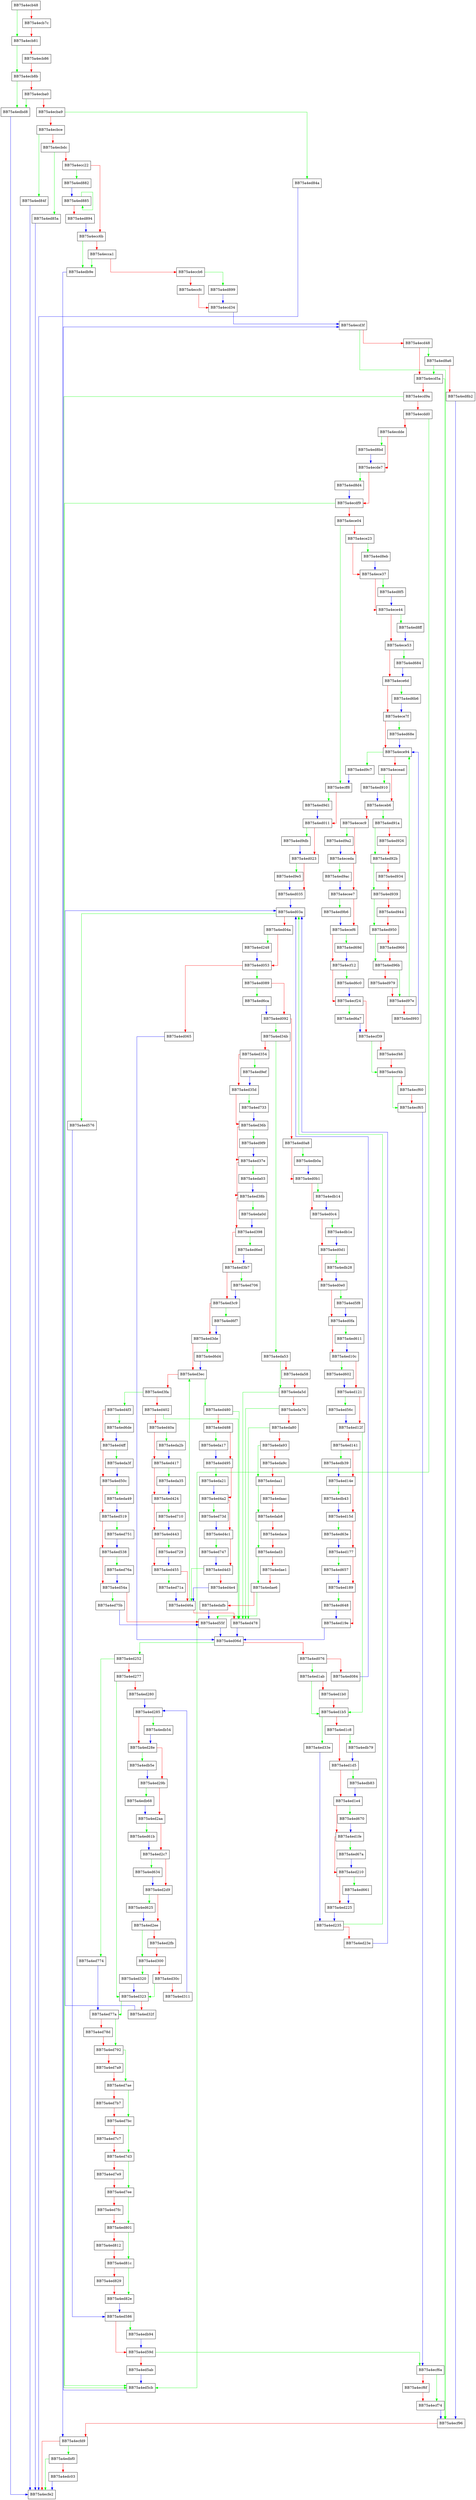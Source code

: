 digraph UfsReverseFind {
  node [shape="box"];
  graph [splines=ortho];
  BB75a4ecb48 -> BB75a4ecb81 [color="green"];
  BB75a4ecb48 -> BB75a4ecb7c [color="red"];
  BB75a4ecb7c -> BB75a4ecb81 [color="red"];
  BB75a4ecb81 -> BB75a4ecb8b [color="green"];
  BB75a4ecb81 -> BB75a4ecb86 [color="red"];
  BB75a4ecb86 -> BB75a4ecb8b [color="red"];
  BB75a4ecb8b -> BB75a4edbd8 [color="green"];
  BB75a4ecb8b -> BB75a4ecba0 [color="red"];
  BB75a4ecba0 -> BB75a4edbd8 [color="green"];
  BB75a4ecba0 -> BB75a4ecba9 [color="red"];
  BB75a4ecba9 -> BB75a4ed84a [color="green"];
  BB75a4ecba9 -> BB75a4ecbce [color="red"];
  BB75a4ecbce -> BB75a4ed84f [color="green"];
  BB75a4ecbce -> BB75a4ecbdc [color="red"];
  BB75a4ecbdc -> BB75a4ed85a [color="green"];
  BB75a4ecbdc -> BB75a4ecc22 [color="red"];
  BB75a4ecc22 -> BB75a4ed882 [color="green"];
  BB75a4ecc22 -> BB75a4ecc6b [color="red"];
  BB75a4ecc6b -> BB75a4edb9e [color="green"];
  BB75a4ecc6b -> BB75a4ecca1 [color="red"];
  BB75a4ecca1 -> BB75a4edb9e [color="green"];
  BB75a4ecca1 -> BB75a4eccb6 [color="red"];
  BB75a4eccb6 -> BB75a4ed899 [color="green"];
  BB75a4eccb6 -> BB75a4eccfc [color="red"];
  BB75a4eccfc -> BB75a4ecd34 [color="red"];
  BB75a4ecd34 -> BB75a4ecd3f [color="blue"];
  BB75a4ecd3f -> BB75a4ecf96 [color="green"];
  BB75a4ecd3f -> BB75a4ecd48 [color="red"];
  BB75a4ecd48 -> BB75a4ed8a6 [color="green"];
  BB75a4ecd48 -> BB75a4ecd5a [color="red"];
  BB75a4ecd5a -> BB75a4ecf96 [color="green"];
  BB75a4ecd5a -> BB75a4ecd9a [color="red"];
  BB75a4ecd9a -> BB75a4ed5cb [color="green"];
  BB75a4ecd9a -> BB75a4ecdd0 [color="red"];
  BB75a4ecdd0 -> BB75a4ed5cb [color="green"];
  BB75a4ecdd0 -> BB75a4ecdde [color="red"];
  BB75a4ecdde -> BB75a4ed8bd [color="green"];
  BB75a4ecdde -> BB75a4ecde7 [color="red"];
  BB75a4ecde7 -> BB75a4ed8d4 [color="green"];
  BB75a4ecde7 -> BB75a4ecdf9 [color="red"];
  BB75a4ecdf9 -> BB75a4ed5cb [color="green"];
  BB75a4ecdf9 -> BB75a4ece04 [color="red"];
  BB75a4ece04 -> BB75a4ecff8 [color="green"];
  BB75a4ece04 -> BB75a4ece23 [color="red"];
  BB75a4ece23 -> BB75a4ed8eb [color="green"];
  BB75a4ece23 -> BB75a4ece37 [color="red"];
  BB75a4ece37 -> BB75a4ed8f5 [color="green"];
  BB75a4ece37 -> BB75a4ece44 [color="red"];
  BB75a4ece44 -> BB75a4ed8ff [color="green"];
  BB75a4ece44 -> BB75a4ece53 [color="red"];
  BB75a4ece53 -> BB75a4ed684 [color="green"];
  BB75a4ece53 -> BB75a4ece6d [color="red"];
  BB75a4ece6d -> BB75a4ed6b6 [color="green"];
  BB75a4ece6d -> BB75a4ece7f [color="red"];
  BB75a4ece7f -> BB75a4ed68e [color="green"];
  BB75a4ece7f -> BB75a4ece94 [color="red"];
  BB75a4ece94 -> BB75a4ed9c7 [color="green"];
  BB75a4ece94 -> BB75a4ecead [color="red"];
  BB75a4ecead -> BB75a4ed910 [color="green"];
  BB75a4ecead -> BB75a4eceb6 [color="red"];
  BB75a4eceb6 -> BB75a4ed91a [color="green"];
  BB75a4eceb6 -> BB75a4ecec9 [color="red"];
  BB75a4ecec9 -> BB75a4ed9a2 [color="green"];
  BB75a4ecec9 -> BB75a4eceda [color="red"];
  BB75a4eceda -> BB75a4ed9ac [color="green"];
  BB75a4eceda -> BB75a4ecee7 [color="red"];
  BB75a4ecee7 -> BB75a4ed9b6 [color="green"];
  BB75a4ecee7 -> BB75a4ecef6 [color="red"];
  BB75a4ecef6 -> BB75a4ed69d [color="green"];
  BB75a4ecef6 -> BB75a4ecf12 [color="red"];
  BB75a4ecf12 -> BB75a4ed6c0 [color="green"];
  BB75a4ecf12 -> BB75a4ecf24 [color="red"];
  BB75a4ecf24 -> BB75a4ed6a7 [color="green"];
  BB75a4ecf24 -> BB75a4ecf39 [color="red"];
  BB75a4ecf39 -> BB75a4ecf4b [color="green"];
  BB75a4ecf39 -> BB75a4ecf46 [color="red"];
  BB75a4ecf46 -> BB75a4ecf4b [color="red"];
  BB75a4ecf4b -> BB75a4ecf65 [color="green"];
  BB75a4ecf4b -> BB75a4ecf60 [color="red"];
  BB75a4ecf60 -> BB75a4ecf65 [color="red"];
  BB75a4ecf65 -> BB75a4ecf6a [color="blue"];
  BB75a4ecf6a -> BB75a4ecf74 [color="green"];
  BB75a4ecf6a -> BB75a4ecf6f [color="red"];
  BB75a4ecf6f -> BB75a4ecf74 [color="red"];
  BB75a4ecf74 -> BB75a4ecf96 [color="blue"];
  BB75a4ecf96 -> BB75a4ecfd9 [color="red"];
  BB75a4ecfd9 -> BB75a4edbf0 [color="green"];
  BB75a4ecfd9 -> BB75a4ecfe2 [color="red"];
  BB75a4ecff8 -> BB75a4ed9d1 [color="green"];
  BB75a4ecff8 -> BB75a4ed011 [color="red"];
  BB75a4ed011 -> BB75a4ed9db [color="green"];
  BB75a4ed011 -> BB75a4ed023 [color="red"];
  BB75a4ed023 -> BB75a4ed9e5 [color="green"];
  BB75a4ed023 -> BB75a4ed035 [color="red"];
  BB75a4ed035 -> BB75a4ed03a [color="blue"];
  BB75a4ed03a -> BB75a4ed576 [color="green"];
  BB75a4ed03a -> BB75a4ed04a [color="red"];
  BB75a4ed04a -> BB75a4ed248 [color="green"];
  BB75a4ed04a -> BB75a4ed053 [color="red"];
  BB75a4ed053 -> BB75a4ed089 [color="green"];
  BB75a4ed053 -> BB75a4ed065 [color="red"];
  BB75a4ed065 -> BB75a4ed06d [color="blue"];
  BB75a4ed06d -> BB75a4ed252 [color="green"];
  BB75a4ed06d -> BB75a4ed076 [color="red"];
  BB75a4ed076 -> BB75a4ed1ab [color="green"];
  BB75a4ed076 -> BB75a4ed084 [color="red"];
  BB75a4ed084 -> BB75a4ed03a [color="blue"];
  BB75a4ed089 -> BB75a4ed6ca [color="green"];
  BB75a4ed089 -> BB75a4ed092 [color="red"];
  BB75a4ed092 -> BB75a4ed34b [color="green"];
  BB75a4ed092 -> BB75a4ed0a8 [color="red"];
  BB75a4ed0a8 -> BB75a4edb0a [color="green"];
  BB75a4ed0a8 -> BB75a4ed0b1 [color="red"];
  BB75a4ed0b1 -> BB75a4edb14 [color="green"];
  BB75a4ed0b1 -> BB75a4ed0c4 [color="red"];
  BB75a4ed0c4 -> BB75a4edb1e [color="green"];
  BB75a4ed0c4 -> BB75a4ed0d1 [color="red"];
  BB75a4ed0d1 -> BB75a4edb28 [color="green"];
  BB75a4ed0d1 -> BB75a4ed0e0 [color="red"];
  BB75a4ed0e0 -> BB75a4ed5f8 [color="green"];
  BB75a4ed0e0 -> BB75a4ed0fa [color="red"];
  BB75a4ed0fa -> BB75a4ed611 [color="green"];
  BB75a4ed0fa -> BB75a4ed10c [color="red"];
  BB75a4ed10c -> BB75a4ed602 [color="green"];
  BB75a4ed10c -> BB75a4ed121 [color="red"];
  BB75a4ed121 -> BB75a4ed56c [color="green"];
  BB75a4ed121 -> BB75a4ed12f [color="red"];
  BB75a4ed12f -> BB75a4ed1b5 [color="green"];
  BB75a4ed12f -> BB75a4ed141 [color="red"];
  BB75a4ed141 -> BB75a4edb39 [color="green"];
  BB75a4ed141 -> BB75a4ed14e [color="red"];
  BB75a4ed14e -> BB75a4edb43 [color="green"];
  BB75a4ed14e -> BB75a4ed15d [color="red"];
  BB75a4ed15d -> BB75a4ed63e [color="green"];
  BB75a4ed15d -> BB75a4ed177 [color="red"];
  BB75a4ed177 -> BB75a4ed657 [color="green"];
  BB75a4ed177 -> BB75a4ed189 [color="red"];
  BB75a4ed189 -> BB75a4ed648 [color="green"];
  BB75a4ed189 -> BB75a4ed19e [color="red"];
  BB75a4ed19e -> BB75a4ed06d [color="blue"];
  BB75a4ed1ab -> BB75a4ed1b5 [color="green"];
  BB75a4ed1ab -> BB75a4ed1b0 [color="red"];
  BB75a4ed1b0 -> BB75a4ed1b5 [color="red"];
  BB75a4ed1b5 -> BB75a4ed33e [color="green"];
  BB75a4ed1b5 -> BB75a4ed1c8 [color="red"];
  BB75a4ed1c8 -> BB75a4edb79 [color="green"];
  BB75a4ed1c8 -> BB75a4ed1d5 [color="red"];
  BB75a4ed1d5 -> BB75a4edb83 [color="green"];
  BB75a4ed1d5 -> BB75a4ed1e4 [color="red"];
  BB75a4ed1e4 -> BB75a4ed670 [color="green"];
  BB75a4ed1e4 -> BB75a4ed1fe [color="red"];
  BB75a4ed1fe -> BB75a4ed67a [color="green"];
  BB75a4ed1fe -> BB75a4ed210 [color="red"];
  BB75a4ed210 -> BB75a4ed661 [color="green"];
  BB75a4ed210 -> BB75a4ed225 [color="red"];
  BB75a4ed225 -> BB75a4ed235 [color="blue"];
  BB75a4ed235 -> BB75a4ed03a [color="green"];
  BB75a4ed235 -> BB75a4ed23e [color="red"];
  BB75a4ed23e -> BB75a4ed03a [color="blue"];
  BB75a4ed248 -> BB75a4ed053 [color="blue"];
  BB75a4ed252 -> BB75a4ed774 [color="green"];
  BB75a4ed252 -> BB75a4ed277 [color="red"];
  BB75a4ed277 -> BB75a4ed323 [color="green"];
  BB75a4ed277 -> BB75a4ed280 [color="red"];
  BB75a4ed280 -> BB75a4ed285 [color="blue"];
  BB75a4ed285 -> BB75a4edb54 [color="green"];
  BB75a4ed285 -> BB75a4ed28e [color="red"];
  BB75a4ed28e -> BB75a4edb5e [color="green"];
  BB75a4ed28e -> BB75a4ed29b [color="red"];
  BB75a4ed29b -> BB75a4edb68 [color="green"];
  BB75a4ed29b -> BB75a4ed2aa [color="red"];
  BB75a4ed2aa -> BB75a4ed61b [color="green"];
  BB75a4ed2aa -> BB75a4ed2c7 [color="red"];
  BB75a4ed2c7 -> BB75a4ed634 [color="green"];
  BB75a4ed2c7 -> BB75a4ed2d9 [color="red"];
  BB75a4ed2d9 -> BB75a4ed625 [color="green"];
  BB75a4ed2d9 -> BB75a4ed2ee [color="red"];
  BB75a4ed2ee -> BB75a4ed300 [color="green"];
  BB75a4ed2ee -> BB75a4ed2fb [color="red"];
  BB75a4ed2fb -> BB75a4ed300 [color="red"];
  BB75a4ed300 -> BB75a4ed320 [color="green"];
  BB75a4ed300 -> BB75a4ed30c [color="red"];
  BB75a4ed30c -> BB75a4ed323 [color="green"];
  BB75a4ed30c -> BB75a4ed311 [color="red"];
  BB75a4ed311 -> BB75a4ed285 [color="blue"];
  BB75a4ed320 -> BB75a4ed323 [color="blue"];
  BB75a4ed323 -> BB75a4ed77a [color="green"];
  BB75a4ed323 -> BB75a4ed32f [color="red"];
  BB75a4ed32f -> BB75a4ed03a [color="blue"];
  BB75a4ed33e -> BB75a4ed235 [color="blue"];
  BB75a4ed34b -> BB75a4eda53 [color="green"];
  BB75a4ed34b -> BB75a4ed354 [color="red"];
  BB75a4ed354 -> BB75a4ed9ef [color="green"];
  BB75a4ed354 -> BB75a4ed35d [color="red"];
  BB75a4ed35d -> BB75a4ed733 [color="green"];
  BB75a4ed35d -> BB75a4ed36b [color="red"];
  BB75a4ed36b -> BB75a4ed9f9 [color="green"];
  BB75a4ed36b -> BB75a4ed37e [color="red"];
  BB75a4ed37e -> BB75a4eda03 [color="green"];
  BB75a4ed37e -> BB75a4ed38b [color="red"];
  BB75a4ed38b -> BB75a4eda0d [color="green"];
  BB75a4ed38b -> BB75a4ed398 [color="red"];
  BB75a4ed398 -> BB75a4ed6ed [color="green"];
  BB75a4ed398 -> BB75a4ed3b7 [color="red"];
  BB75a4ed3b7 -> BB75a4ed706 [color="green"];
  BB75a4ed3b7 -> BB75a4ed3c9 [color="red"];
  BB75a4ed3c9 -> BB75a4ed6f7 [color="green"];
  BB75a4ed3c9 -> BB75a4ed3de [color="red"];
  BB75a4ed3de -> BB75a4ed6d4 [color="green"];
  BB75a4ed3de -> BB75a4ed3ec [color="red"];
  BB75a4ed3ec -> BB75a4ed480 [color="green"];
  BB75a4ed3ec -> BB75a4ed3fa [color="red"];
  BB75a4ed3fa -> BB75a4ed4f3 [color="green"];
  BB75a4ed3fa -> BB75a4ed402 [color="red"];
  BB75a4ed402 -> BB75a4ed478 [color="green"];
  BB75a4ed402 -> BB75a4ed40a [color="red"];
  BB75a4ed40a -> BB75a4eda2b [color="green"];
  BB75a4ed40a -> BB75a4ed417 [color="red"];
  BB75a4ed417 -> BB75a4eda35 [color="green"];
  BB75a4ed417 -> BB75a4ed424 [color="red"];
  BB75a4ed424 -> BB75a4ed710 [color="green"];
  BB75a4ed424 -> BB75a4ed443 [color="red"];
  BB75a4ed443 -> BB75a4ed729 [color="green"];
  BB75a4ed443 -> BB75a4ed455 [color="red"];
  BB75a4ed455 -> BB75a4ed71a [color="green"];
  BB75a4ed455 -> BB75a4ed46a [color="red"];
  BB75a4ed46a -> BB75a4ed3ec [color="green"];
  BB75a4ed46a -> BB75a4ed478 [color="red"];
  BB75a4ed478 -> BB75a4ed06d [color="blue"];
  BB75a4ed480 -> BB75a4ed478 [color="green"];
  BB75a4ed480 -> BB75a4ed488 [color="red"];
  BB75a4ed488 -> BB75a4eda17 [color="green"];
  BB75a4ed488 -> BB75a4ed495 [color="red"];
  BB75a4ed495 -> BB75a4eda21 [color="green"];
  BB75a4ed495 -> BB75a4ed4a2 [color="red"];
  BB75a4ed4a2 -> BB75a4ed73d [color="green"];
  BB75a4ed4a2 -> BB75a4ed4c1 [color="red"];
  BB75a4ed4c1 -> BB75a4ed747 [color="green"];
  BB75a4ed4c1 -> BB75a4ed4d3 [color="red"];
  BB75a4ed4d3 -> BB75a4ed46a [color="green"];
  BB75a4ed4d3 -> BB75a4ed4e4 [color="red"];
  BB75a4ed4e4 -> BB75a4ed46a [color="blue"];
  BB75a4ed4f3 -> BB75a4ed6de [color="green"];
  BB75a4ed4f3 -> BB75a4ed4ff [color="red"];
  BB75a4ed4ff -> BB75a4eda3f [color="green"];
  BB75a4ed4ff -> BB75a4ed50c [color="red"];
  BB75a4ed50c -> BB75a4eda49 [color="green"];
  BB75a4ed50c -> BB75a4ed519 [color="red"];
  BB75a4ed519 -> BB75a4ed751 [color="green"];
  BB75a4ed519 -> BB75a4ed538 [color="red"];
  BB75a4ed538 -> BB75a4ed76a [color="green"];
  BB75a4ed538 -> BB75a4ed54a [color="red"];
  BB75a4ed54a -> BB75a4ed75b [color="green"];
  BB75a4ed54a -> BB75a4ed55f [color="red"];
  BB75a4ed55f -> BB75a4ed06d [color="blue"];
  BB75a4ed56c -> BB75a4ed12f [color="blue"];
  BB75a4ed576 -> BB75a4ed586 [color="blue"];
  BB75a4ed586 -> BB75a4edb94 [color="green"];
  BB75a4ed586 -> BB75a4ed59d [color="red"];
  BB75a4ed59d -> BB75a4ecf6a [color="green"];
  BB75a4ed59d -> BB75a4ed5ab [color="red"];
  BB75a4ed5ab -> BB75a4ed5cb [color="blue"];
  BB75a4ed5cb -> BB75a4ecd3f [color="blue"];
  BB75a4ed5f8 -> BB75a4ed0fa [color="blue"];
  BB75a4ed602 -> BB75a4ed121 [color="blue"];
  BB75a4ed611 -> BB75a4ed10c [color="blue"];
  BB75a4ed61b -> BB75a4ed2c7 [color="blue"];
  BB75a4ed625 -> BB75a4ed2ee [color="blue"];
  BB75a4ed634 -> BB75a4ed2d9 [color="blue"];
  BB75a4ed63e -> BB75a4ed177 [color="blue"];
  BB75a4ed648 -> BB75a4ed19e [color="blue"];
  BB75a4ed657 -> BB75a4ed189 [color="blue"];
  BB75a4ed661 -> BB75a4ed225 [color="blue"];
  BB75a4ed670 -> BB75a4ed1fe [color="blue"];
  BB75a4ed67a -> BB75a4ed210 [color="blue"];
  BB75a4ed684 -> BB75a4ece6d [color="blue"];
  BB75a4ed68e -> BB75a4ece94 [color="blue"];
  BB75a4ed69d -> BB75a4ecf12 [color="blue"];
  BB75a4ed6a7 -> BB75a4ecf39 [color="blue"];
  BB75a4ed6b6 -> BB75a4ece7f [color="blue"];
  BB75a4ed6c0 -> BB75a4ecf24 [color="blue"];
  BB75a4ed6ca -> BB75a4ed092 [color="blue"];
  BB75a4ed6d4 -> BB75a4ed3ec [color="blue"];
  BB75a4ed6de -> BB75a4ed4ff [color="blue"];
  BB75a4ed6ed -> BB75a4ed3b7 [color="blue"];
  BB75a4ed6f7 -> BB75a4ed3de [color="blue"];
  BB75a4ed706 -> BB75a4ed3c9 [color="blue"];
  BB75a4ed710 -> BB75a4ed443 [color="blue"];
  BB75a4ed71a -> BB75a4ed46a [color="blue"];
  BB75a4ed729 -> BB75a4ed455 [color="blue"];
  BB75a4ed733 -> BB75a4ed36b [color="blue"];
  BB75a4ed73d -> BB75a4ed4c1 [color="blue"];
  BB75a4ed747 -> BB75a4ed4d3 [color="blue"];
  BB75a4ed751 -> BB75a4ed538 [color="blue"];
  BB75a4ed75b -> BB75a4ed55f [color="blue"];
  BB75a4ed76a -> BB75a4ed54a [color="blue"];
  BB75a4ed774 -> BB75a4ed77a [color="blue"];
  BB75a4ed77a -> BB75a4ed792 [color="green"];
  BB75a4ed77a -> BB75a4ed78d [color="red"];
  BB75a4ed78d -> BB75a4ed792 [color="red"];
  BB75a4ed792 -> BB75a4ed7ae [color="green"];
  BB75a4ed792 -> BB75a4ed7a9 [color="red"];
  BB75a4ed7a9 -> BB75a4ed7ae [color="red"];
  BB75a4ed7ae -> BB75a4ed7bc [color="green"];
  BB75a4ed7ae -> BB75a4ed7b7 [color="red"];
  BB75a4ed7b7 -> BB75a4ed7bc [color="red"];
  BB75a4ed7bc -> BB75a4ed7d3 [color="green"];
  BB75a4ed7bc -> BB75a4ed7c7 [color="red"];
  BB75a4ed7c7 -> BB75a4ed7d3 [color="red"];
  BB75a4ed7d3 -> BB75a4ed7ee [color="green"];
  BB75a4ed7d3 -> BB75a4ed7e9 [color="red"];
  BB75a4ed7e9 -> BB75a4ed7ee [color="red"];
  BB75a4ed7ee -> BB75a4ed801 [color="green"];
  BB75a4ed7ee -> BB75a4ed7fc [color="red"];
  BB75a4ed7fc -> BB75a4ed801 [color="red"];
  BB75a4ed801 -> BB75a4ed81c [color="green"];
  BB75a4ed801 -> BB75a4ed812 [color="red"];
  BB75a4ed812 -> BB75a4ed81c [color="red"];
  BB75a4ed81c -> BB75a4ed82e [color="green"];
  BB75a4ed81c -> BB75a4ed829 [color="red"];
  BB75a4ed829 -> BB75a4ed82e [color="red"];
  BB75a4ed82e -> BB75a4ed586 [color="blue"];
  BB75a4ed84a -> BB75a4ecfe2 [color="blue"];
  BB75a4ed84f -> BB75a4ecfe2 [color="blue"];
  BB75a4ed85a -> BB75a4ecfe2 [color="blue"];
  BB75a4ed882 -> BB75a4ed885 [color="blue"];
  BB75a4ed885 -> BB75a4ed885 [color="green"];
  BB75a4ed885 -> BB75a4ed894 [color="red"];
  BB75a4ed894 -> BB75a4ecc6b [color="blue"];
  BB75a4ed899 -> BB75a4ecd34 [color="blue"];
  BB75a4ed8a6 -> BB75a4ecd5a [color="green"];
  BB75a4ed8a6 -> BB75a4ed8b2 [color="red"];
  BB75a4ed8b2 -> BB75a4ecf96 [color="blue"];
  BB75a4ed8bd -> BB75a4ecde7 [color="blue"];
  BB75a4ed8d4 -> BB75a4ecdf9 [color="blue"];
  BB75a4ed8eb -> BB75a4ece37 [color="blue"];
  BB75a4ed8f5 -> BB75a4ece44 [color="blue"];
  BB75a4ed8ff -> BB75a4ece53 [color="blue"];
  BB75a4ed910 -> BB75a4eceb6 [color="blue"];
  BB75a4ed91a -> BB75a4ed92b [color="green"];
  BB75a4ed91a -> BB75a4ed926 [color="red"];
  BB75a4ed926 -> BB75a4ed92b [color="red"];
  BB75a4ed92b -> BB75a4ed939 [color="green"];
  BB75a4ed92b -> BB75a4ed934 [color="red"];
  BB75a4ed934 -> BB75a4ed939 [color="red"];
  BB75a4ed939 -> BB75a4ed950 [color="green"];
  BB75a4ed939 -> BB75a4ed944 [color="red"];
  BB75a4ed944 -> BB75a4ed950 [color="red"];
  BB75a4ed950 -> BB75a4ed96b [color="green"];
  BB75a4ed950 -> BB75a4ed966 [color="red"];
  BB75a4ed966 -> BB75a4ed96b [color="red"];
  BB75a4ed96b -> BB75a4ed97e [color="green"];
  BB75a4ed96b -> BB75a4ed979 [color="red"];
  BB75a4ed979 -> BB75a4ed97e [color="red"];
  BB75a4ed97e -> BB75a4ece94 [color="green"];
  BB75a4ed97e -> BB75a4ed993 [color="red"];
  BB75a4ed993 -> BB75a4ece94 [color="blue"];
  BB75a4ed9a2 -> BB75a4eceda [color="blue"];
  BB75a4ed9ac -> BB75a4ecee7 [color="blue"];
  BB75a4ed9b6 -> BB75a4ecef6 [color="blue"];
  BB75a4ed9c7 -> BB75a4ecff8 [color="blue"];
  BB75a4ed9d1 -> BB75a4ed011 [color="blue"];
  BB75a4ed9db -> BB75a4ed023 [color="blue"];
  BB75a4ed9e5 -> BB75a4ed035 [color="blue"];
  BB75a4ed9ef -> BB75a4ed35d [color="blue"];
  BB75a4ed9f9 -> BB75a4ed37e [color="blue"];
  BB75a4eda03 -> BB75a4ed38b [color="blue"];
  BB75a4eda0d -> BB75a4ed398 [color="blue"];
  BB75a4eda17 -> BB75a4ed495 [color="blue"];
  BB75a4eda21 -> BB75a4ed4a2 [color="blue"];
  BB75a4eda2b -> BB75a4ed417 [color="blue"];
  BB75a4eda35 -> BB75a4ed424 [color="blue"];
  BB75a4eda3f -> BB75a4ed50c [color="blue"];
  BB75a4eda49 -> BB75a4ed519 [color="blue"];
  BB75a4eda53 -> BB75a4eda5d [color="green"];
  BB75a4eda53 -> BB75a4eda58 [color="red"];
  BB75a4eda58 -> BB75a4eda5d [color="red"];
  BB75a4eda5d -> BB75a4ed478 [color="green"];
  BB75a4eda5d -> BB75a4eda70 [color="red"];
  BB75a4eda70 -> BB75a4ed478 [color="green"];
  BB75a4eda70 -> BB75a4eda80 [color="red"];
  BB75a4eda80 -> BB75a4ed478 [color="green"];
  BB75a4eda80 -> BB75a4eda93 [color="red"];
  BB75a4eda93 -> BB75a4edaa1 [color="green"];
  BB75a4eda93 -> BB75a4eda9c [color="red"];
  BB75a4eda9c -> BB75a4edaa1 [color="red"];
  BB75a4edaa1 -> BB75a4edab8 [color="green"];
  BB75a4edaa1 -> BB75a4edaac [color="red"];
  BB75a4edaac -> BB75a4edab8 [color="red"];
  BB75a4edab8 -> BB75a4edad3 [color="green"];
  BB75a4edab8 -> BB75a4edace [color="red"];
  BB75a4edace -> BB75a4edad3 [color="red"];
  BB75a4edad3 -> BB75a4edae6 [color="green"];
  BB75a4edad3 -> BB75a4edae1 [color="red"];
  BB75a4edae1 -> BB75a4edae6 [color="red"];
  BB75a4edae6 -> BB75a4ed55f [color="green"];
  BB75a4edae6 -> BB75a4edafb [color="red"];
  BB75a4edafb -> BB75a4ed55f [color="blue"];
  BB75a4edb0a -> BB75a4ed0b1 [color="blue"];
  BB75a4edb14 -> BB75a4ed0c4 [color="blue"];
  BB75a4edb1e -> BB75a4ed0d1 [color="blue"];
  BB75a4edb28 -> BB75a4ed0e0 [color="blue"];
  BB75a4edb39 -> BB75a4ed14e [color="blue"];
  BB75a4edb43 -> BB75a4ed15d [color="blue"];
  BB75a4edb54 -> BB75a4ed28e [color="blue"];
  BB75a4edb5e -> BB75a4ed29b [color="blue"];
  BB75a4edb68 -> BB75a4ed2aa [color="blue"];
  BB75a4edb79 -> BB75a4ed1d5 [color="blue"];
  BB75a4edb83 -> BB75a4ed1e4 [color="blue"];
  BB75a4edb94 -> BB75a4ed59d [color="blue"];
  BB75a4edb9e -> BB75a4ecfd9 [color="blue"];
  BB75a4edbd8 -> BB75a4ecfe2 [color="blue"];
  BB75a4edbf0 -> BB75a4ecfe2 [color="green"];
  BB75a4edbf0 -> BB75a4edc03 [color="red"];
  BB75a4edc03 -> BB75a4ecfe2 [color="blue"];
}